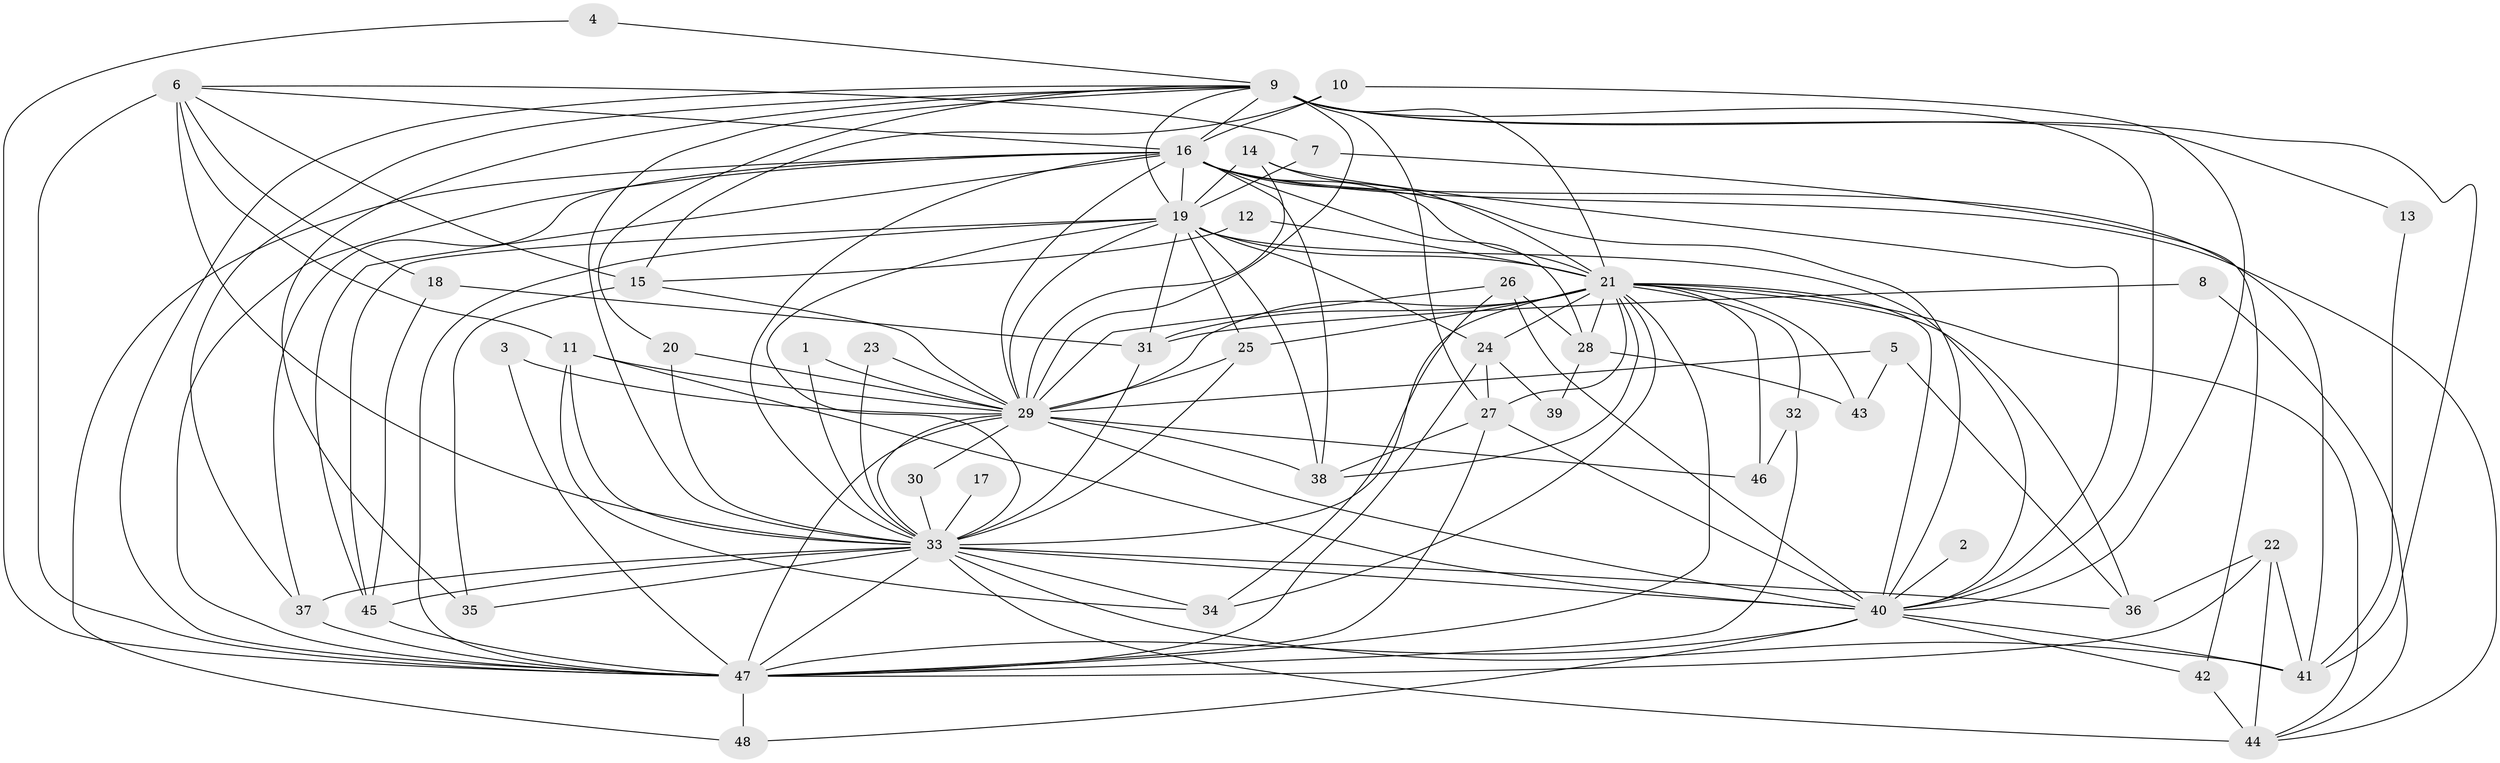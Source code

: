 // original degree distribution, {23: 0.01680672268907563, 19: 0.025210084033613446, 15: 0.008403361344537815, 35: 0.008403361344537815, 29: 0.008403361344537815, 22: 0.01680672268907563, 5: 0.058823529411764705, 6: 0.01680672268907563, 2: 0.5546218487394958, 4: 0.09243697478991597, 3: 0.17647058823529413, 7: 0.01680672268907563}
// Generated by graph-tools (version 1.1) at 2025/36/03/04/25 23:36:18]
// undirected, 48 vertices, 141 edges
graph export_dot {
  node [color=gray90,style=filled];
  1;
  2;
  3;
  4;
  5;
  6;
  7;
  8;
  9;
  10;
  11;
  12;
  13;
  14;
  15;
  16;
  17;
  18;
  19;
  20;
  21;
  22;
  23;
  24;
  25;
  26;
  27;
  28;
  29;
  30;
  31;
  32;
  33;
  34;
  35;
  36;
  37;
  38;
  39;
  40;
  41;
  42;
  43;
  44;
  45;
  46;
  47;
  48;
  1 -- 29 [weight=1.0];
  1 -- 33 [weight=1.0];
  2 -- 40 [weight=1.0];
  3 -- 29 [weight=1.0];
  3 -- 47 [weight=1.0];
  4 -- 9 [weight=1.0];
  4 -- 47 [weight=1.0];
  5 -- 29 [weight=2.0];
  5 -- 36 [weight=1.0];
  5 -- 43 [weight=1.0];
  6 -- 7 [weight=1.0];
  6 -- 11 [weight=1.0];
  6 -- 15 [weight=1.0];
  6 -- 16 [weight=1.0];
  6 -- 18 [weight=1.0];
  6 -- 33 [weight=1.0];
  6 -- 47 [weight=1.0];
  7 -- 19 [weight=1.0];
  7 -- 42 [weight=1.0];
  8 -- 31 [weight=1.0];
  8 -- 44 [weight=1.0];
  9 -- 13 [weight=1.0];
  9 -- 16 [weight=1.0];
  9 -- 19 [weight=1.0];
  9 -- 20 [weight=1.0];
  9 -- 21 [weight=4.0];
  9 -- 27 [weight=1.0];
  9 -- 29 [weight=1.0];
  9 -- 33 [weight=1.0];
  9 -- 35 [weight=1.0];
  9 -- 37 [weight=1.0];
  9 -- 40 [weight=2.0];
  9 -- 41 [weight=1.0];
  9 -- 47 [weight=1.0];
  10 -- 15 [weight=1.0];
  10 -- 16 [weight=2.0];
  10 -- 40 [weight=1.0];
  11 -- 29 [weight=1.0];
  11 -- 33 [weight=1.0];
  11 -- 34 [weight=1.0];
  11 -- 40 [weight=1.0];
  12 -- 15 [weight=1.0];
  12 -- 21 [weight=3.0];
  13 -- 41 [weight=1.0];
  14 -- 19 [weight=1.0];
  14 -- 21 [weight=1.0];
  14 -- 29 [weight=1.0];
  14 -- 40 [weight=1.0];
  15 -- 29 [weight=2.0];
  15 -- 35 [weight=1.0];
  16 -- 19 [weight=2.0];
  16 -- 21 [weight=4.0];
  16 -- 28 [weight=1.0];
  16 -- 29 [weight=1.0];
  16 -- 33 [weight=2.0];
  16 -- 37 [weight=1.0];
  16 -- 38 [weight=1.0];
  16 -- 40 [weight=1.0];
  16 -- 41 [weight=1.0];
  16 -- 44 [weight=1.0];
  16 -- 45 [weight=1.0];
  16 -- 47 [weight=1.0];
  16 -- 48 [weight=1.0];
  17 -- 33 [weight=1.0];
  18 -- 31 [weight=1.0];
  18 -- 45 [weight=1.0];
  19 -- 21 [weight=3.0];
  19 -- 24 [weight=1.0];
  19 -- 25 [weight=1.0];
  19 -- 29 [weight=1.0];
  19 -- 31 [weight=1.0];
  19 -- 33 [weight=2.0];
  19 -- 38 [weight=1.0];
  19 -- 40 [weight=1.0];
  19 -- 45 [weight=1.0];
  19 -- 47 [weight=2.0];
  20 -- 29 [weight=1.0];
  20 -- 33 [weight=2.0];
  21 -- 24 [weight=1.0];
  21 -- 25 [weight=1.0];
  21 -- 27 [weight=1.0];
  21 -- 28 [weight=3.0];
  21 -- 29 [weight=4.0];
  21 -- 31 [weight=2.0];
  21 -- 32 [weight=2.0];
  21 -- 33 [weight=5.0];
  21 -- 34 [weight=1.0];
  21 -- 36 [weight=2.0];
  21 -- 38 [weight=1.0];
  21 -- 40 [weight=5.0];
  21 -- 43 [weight=1.0];
  21 -- 44 [weight=1.0];
  21 -- 46 [weight=1.0];
  21 -- 47 [weight=4.0];
  22 -- 36 [weight=1.0];
  22 -- 41 [weight=1.0];
  22 -- 44 [weight=1.0];
  22 -- 47 [weight=1.0];
  23 -- 29 [weight=1.0];
  23 -- 33 [weight=1.0];
  24 -- 27 [weight=1.0];
  24 -- 39 [weight=1.0];
  24 -- 47 [weight=1.0];
  25 -- 29 [weight=1.0];
  25 -- 33 [weight=1.0];
  26 -- 28 [weight=1.0];
  26 -- 29 [weight=1.0];
  26 -- 34 [weight=1.0];
  26 -- 40 [weight=1.0];
  27 -- 38 [weight=1.0];
  27 -- 40 [weight=1.0];
  27 -- 47 [weight=1.0];
  28 -- 39 [weight=1.0];
  28 -- 43 [weight=1.0];
  29 -- 30 [weight=1.0];
  29 -- 33 [weight=2.0];
  29 -- 38 [weight=1.0];
  29 -- 40 [weight=2.0];
  29 -- 46 [weight=1.0];
  29 -- 47 [weight=1.0];
  30 -- 33 [weight=1.0];
  31 -- 33 [weight=1.0];
  32 -- 46 [weight=1.0];
  32 -- 47 [weight=2.0];
  33 -- 34 [weight=1.0];
  33 -- 35 [weight=2.0];
  33 -- 36 [weight=2.0];
  33 -- 37 [weight=1.0];
  33 -- 40 [weight=1.0];
  33 -- 41 [weight=1.0];
  33 -- 44 [weight=2.0];
  33 -- 45 [weight=1.0];
  33 -- 47 [weight=1.0];
  37 -- 47 [weight=2.0];
  40 -- 41 [weight=1.0];
  40 -- 42 [weight=1.0];
  40 -- 47 [weight=1.0];
  40 -- 48 [weight=1.0];
  42 -- 44 [weight=1.0];
  45 -- 47 [weight=1.0];
  47 -- 48 [weight=1.0];
}
